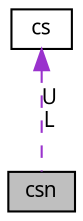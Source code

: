 digraph G
{
  edge [fontname="FreeSans.ttf",fontsize=10,labelfontname="FreeSans.ttf",labelfontsize=10];
  node [fontname="FreeSans.ttf",fontsize=10,shape=record];
  Node1 [label="csn",height=0.2,width=0.4,color="black", fillcolor="grey75", style="filled" fontcolor="black"];
  Node2 -> Node1 [dir=back,color="darkorchid3",fontsize=10,style="dashed",label="U\nL",fontname="FreeSans.ttf"];
  Node2 [label="cs",height=0.2,width=0.4,color="black", fillcolor="white", style="filled",URL="$structcs.html"];
}
